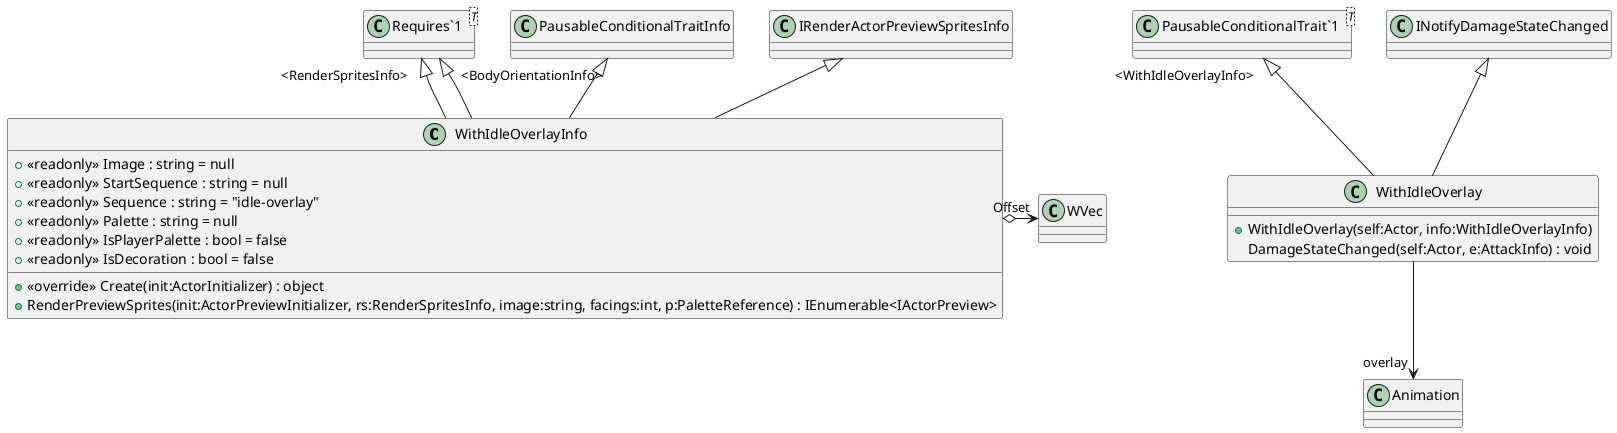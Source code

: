 @startuml
class WithIdleOverlayInfo {
    + <<readonly>> Image : string = null
    + <<readonly>> StartSequence : string = null
    + <<readonly>> Sequence : string = "idle-overlay"
    + <<readonly>> Palette : string = null
    + <<readonly>> IsPlayerPalette : bool = false
    + <<readonly>> IsDecoration : bool = false
    + <<override>> Create(init:ActorInitializer) : object
    + RenderPreviewSprites(init:ActorPreviewInitializer, rs:RenderSpritesInfo, image:string, facings:int, p:PaletteReference) : IEnumerable<IActorPreview>
}
class WithIdleOverlay {
    + WithIdleOverlay(self:Actor, info:WithIdleOverlayInfo)
    DamageStateChanged(self:Actor, e:AttackInfo) : void
}
class "Requires`1"<T> {
}
class "PausableConditionalTrait`1"<T> {
}
PausableConditionalTraitInfo <|-- WithIdleOverlayInfo
IRenderActorPreviewSpritesInfo <|-- WithIdleOverlayInfo
"Requires`1" "<RenderSpritesInfo>" <|-- WithIdleOverlayInfo
"Requires`1" "<BodyOrientationInfo>" <|-- WithIdleOverlayInfo
WithIdleOverlayInfo o-> "Offset" WVec
"PausableConditionalTrait`1" "<WithIdleOverlayInfo>" <|-- WithIdleOverlay
INotifyDamageStateChanged <|-- WithIdleOverlay
WithIdleOverlay --> "overlay" Animation
@enduml
